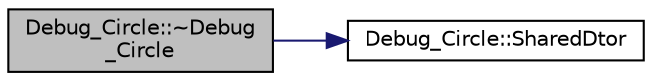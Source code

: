 digraph "Debug_Circle::~Debug_Circle"
{
 // INTERACTIVE_SVG=YES
  edge [fontname="Helvetica",fontsize="10",labelfontname="Helvetica",labelfontsize="10"];
  node [fontname="Helvetica",fontsize="10",shape=record];
  rankdir="LR";
  Node1 [label="Debug_Circle::~Debug\l_Circle",height=0.2,width=0.4,color="black", fillcolor="grey75", style="filled", fontcolor="black"];
  Node1 -> Node2 [color="midnightblue",fontsize="10",style="solid",fontname="Helvetica"];
  Node2 [label="Debug_Circle::SharedDtor",height=0.2,width=0.4,color="black", fillcolor="white", style="filled",URL="$d0/d75/class_debug___circle.html#a2da1c3cef65b5bff1a5baa2cd69f77f3"];
}
